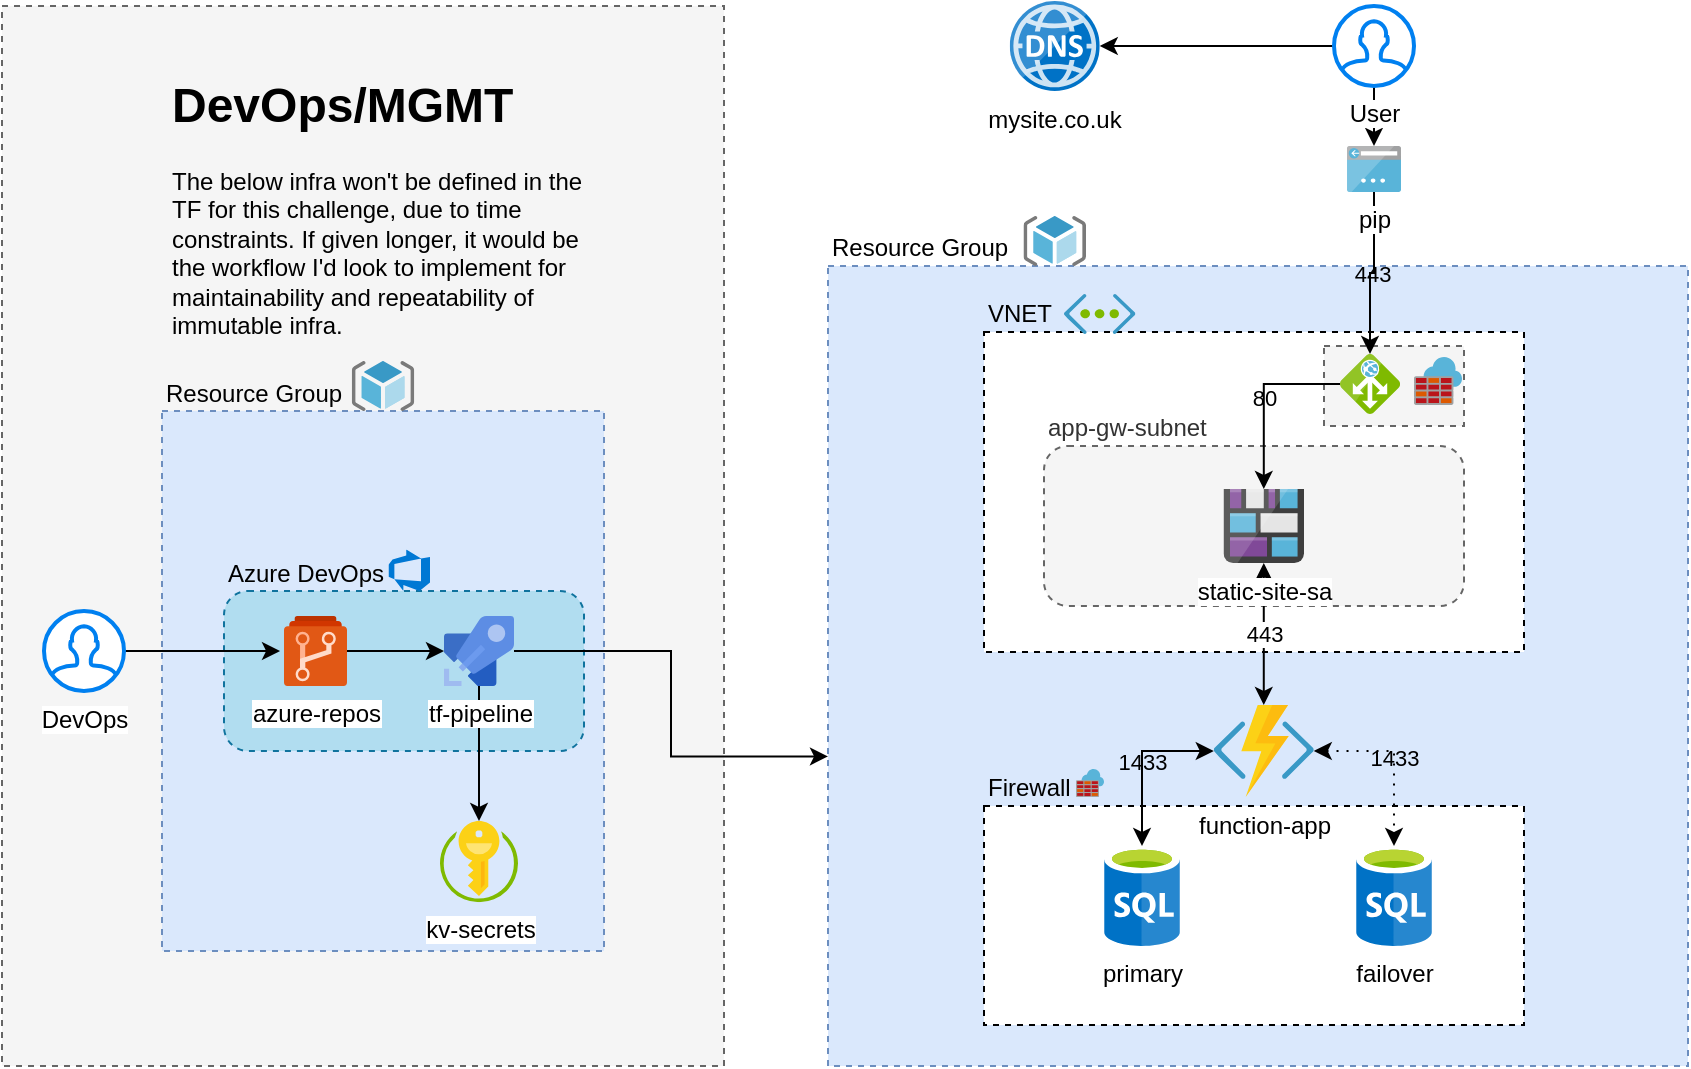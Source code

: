 <mxfile version="13.1.14" type="device"><diagram id="C98Kc9j0fJRiPq6yb4Qr" name="Page-1"><mxGraphModel dx="1752" dy="1727" grid="1" gridSize="10" guides="1" tooltips="1" connect="1" arrows="1" fold="1" page="1" pageScale="1" pageWidth="827" pageHeight="1169" math="0" shadow="0"><root><mxCell id="0"/><mxCell id="1" parent="0"/><mxCell id="RvnVCy-9jLklrpn59ijc-2" value="Resource Group&lt;br&gt;" style="rounded=0;whiteSpace=wrap;html=1;dashed=1;strokeColor=#6c8ebf;align=left;labelPosition=center;verticalLabelPosition=top;verticalAlign=bottom;fillColor=#dae8fc;" vertex="1" parent="1"><mxGeometry x="112" y="80" width="430" height="400" as="geometry"/></mxCell><mxCell id="RvnVCy-9jLklrpn59ijc-1" value="VNET" style="rounded=0;whiteSpace=wrap;html=1;dashed=1;align=left;labelPosition=center;verticalLabelPosition=top;verticalAlign=bottom;" vertex="1" parent="1"><mxGeometry x="190" y="113" width="270" height="160" as="geometry"/></mxCell><mxCell id="RvnVCy-9jLklrpn59ijc-68" value="" style="rounded=0;whiteSpace=wrap;html=1;dashed=1;labelBackgroundColor=#ffffff;strokeColor=#666666;align=left;fillColor=#f5f5f5;fontColor=#333333;" vertex="1" parent="1"><mxGeometry x="360" y="120" width="70" height="40" as="geometry"/></mxCell><mxCell id="RvnVCy-9jLklrpn59ijc-65" value="Firewall" style="rounded=0;whiteSpace=wrap;html=1;dashed=1;align=left;labelPosition=center;verticalLabelPosition=top;verticalAlign=bottom;" vertex="1" parent="1"><mxGeometry x="190" y="350" width="270" height="109.5" as="geometry"/></mxCell><mxCell id="RvnVCy-9jLklrpn59ijc-63" value="" style="rounded=0;whiteSpace=wrap;html=1;dashed=1;strokeColor=#666666;align=left;labelPosition=center;verticalLabelPosition=top;verticalAlign=bottom;fillColor=#f5f5f5;fontColor=#333333;" vertex="1" parent="1"><mxGeometry x="-301" y="-50" width="361" height="530" as="geometry"/></mxCell><mxCell id="RvnVCy-9jLklrpn59ijc-37" value="Resource Group&lt;br&gt;" style="rounded=0;whiteSpace=wrap;html=1;dashed=1;strokeColor=#6c8ebf;align=left;labelPosition=center;verticalLabelPosition=top;verticalAlign=bottom;fillColor=#dae8fc;" vertex="1" parent="1"><mxGeometry x="-221" y="152.5" width="221" height="270" as="geometry"/></mxCell><mxCell id="RvnVCy-9jLklrpn59ijc-39" value="Azure DevOps" style="rounded=1;whiteSpace=wrap;html=1;dashed=1;strokeColor=#10739e;align=left;fillColor=#b1ddf0;labelPosition=center;verticalLabelPosition=top;verticalAlign=bottom;" vertex="1" parent="1"><mxGeometry x="-190" y="242.5" width="180" height="80" as="geometry"/></mxCell><mxCell id="RvnVCy-9jLklrpn59ijc-5" value="" style="aspect=fixed;html=1;points=[];align=center;image;fontSize=12;image=img/lib/mscae/Virtual_Network.svg;dashed=1;strokeColor=#000066;" vertex="1" parent="1"><mxGeometry x="230" y="94" width="35.71" height="20" as="geometry"/></mxCell><mxCell id="RvnVCy-9jLklrpn59ijc-7" value="mysite.co.uk" style="aspect=fixed;html=1;points=[];align=center;image;fontSize=12;image=img/lib/mscae/DNS.svg;dashed=1;strokeColor=#000066;" vertex="1" parent="1"><mxGeometry x="202.88" y="-52.5" width="45" height="45" as="geometry"/></mxCell><mxCell id="RvnVCy-9jLklrpn59ijc-9" style="edgeStyle=orthogonalEdgeStyle;rounded=0;orthogonalLoop=1;jettySize=auto;html=1;" edge="1" parent="1" source="RvnVCy-9jLklrpn59ijc-8" target="RvnVCy-9jLklrpn59ijc-7"><mxGeometry relative="1" as="geometry"/></mxCell><mxCell id="RvnVCy-9jLklrpn59ijc-60" style="edgeStyle=orthogonalEdgeStyle;rounded=0;orthogonalLoop=1;jettySize=auto;html=1;labelBackgroundColor=none;startArrow=none;startFill=0;" edge="1" parent="1" source="RvnVCy-9jLklrpn59ijc-8" target="RvnVCy-9jLklrpn59ijc-59"><mxGeometry relative="1" as="geometry"/></mxCell><mxCell id="RvnVCy-9jLklrpn59ijc-8" value="User" style="html=1;verticalLabelPosition=bottom;align=center;labelBackgroundColor=#ffffff;verticalAlign=top;strokeWidth=2;strokeColor=#0080F0;shadow=0;dashed=0;shape=mxgraph.ios7.icons.user;" vertex="1" parent="1"><mxGeometry x="365" y="-50" width="40" height="40" as="geometry"/></mxCell><mxCell id="RvnVCy-9jLklrpn59ijc-10" value="" style="aspect=fixed;html=1;points=[];align=center;image;fontSize=12;image=img/lib/mscae/ResourceGroup.svg;dashed=1;strokeColor=#000066;" vertex="1" parent="1"><mxGeometry x="209.75" y="55" width="31.25" height="25" as="geometry"/></mxCell><mxCell id="RvnVCy-9jLklrpn59ijc-13" value="app-gw-subnet&lt;br&gt;" style="rounded=1;whiteSpace=wrap;html=1;dashed=1;strokeColor=#666666;align=left;fillColor=#f5f5f5;fontColor=#333333;labelPosition=center;verticalLabelPosition=top;verticalAlign=bottom;" vertex="1" parent="1"><mxGeometry x="220" y="170" width="210" height="80" as="geometry"/></mxCell><mxCell id="RvnVCy-9jLklrpn59ijc-17" value="primary" style="aspect=fixed;html=1;points=[];align=center;image;fontSize=12;image=img/lib/mscae/SQL_Database_generic.svg;dashed=1;strokeColor=#000066;" vertex="1" parent="1"><mxGeometry x="250" y="370" width="38" height="50" as="geometry"/></mxCell><mxCell id="RvnVCy-9jLklrpn59ijc-18" value="failover" style="aspect=fixed;html=1;points=[];align=center;image;fontSize=12;image=img/lib/mscae/SQL_Database_generic.svg;dashed=1;strokeColor=#000066;" vertex="1" parent="1"><mxGeometry x="376" y="370" width="38" height="50" as="geometry"/></mxCell><mxCell id="RvnVCy-9jLklrpn59ijc-46" value="1433" style="edgeStyle=orthogonalEdgeStyle;rounded=0;orthogonalLoop=1;jettySize=auto;html=1;startArrow=classic;startFill=1;dashed=1;dashPattern=1 4;labelBackgroundColor=none;" edge="1" parent="1" source="RvnVCy-9jLklrpn59ijc-19" target="RvnVCy-9jLklrpn59ijc-18"><mxGeometry relative="1" as="geometry"/></mxCell><mxCell id="RvnVCy-9jLklrpn59ijc-47" value="1433" style="edgeStyle=orthogonalEdgeStyle;rounded=0;orthogonalLoop=1;jettySize=auto;html=1;startArrow=classic;startFill=1;labelBackgroundColor=none;" edge="1" parent="1" source="RvnVCy-9jLklrpn59ijc-19" target="RvnVCy-9jLklrpn59ijc-17"><mxGeometry relative="1" as="geometry"/></mxCell><mxCell id="RvnVCy-9jLklrpn59ijc-19" value="function-app" style="aspect=fixed;html=1;points=[];align=center;image;fontSize=12;image=img/lib/mscae/Functions.svg;dashed=1;strokeColor=#000066;" vertex="1" parent="1"><mxGeometry x="304.89" y="299.5" width="50" height="46" as="geometry"/></mxCell><mxCell id="RvnVCy-9jLklrpn59ijc-23" value="kv-secrets" style="aspect=fixed;html=1;points=[];align=center;image;fontSize=12;image=img/lib/mscae/Key_Vaults.svg;dashed=1;strokeColor=#000066;" vertex="1" parent="1"><mxGeometry x="-82" y="357.5" width="39" height="40.63" as="geometry"/></mxCell><mxCell id="RvnVCy-9jLklrpn59ijc-36" style="edgeStyle=orthogonalEdgeStyle;rounded=0;orthogonalLoop=1;jettySize=auto;html=1;entryX=-0.063;entryY=0.5;entryDx=0;entryDy=0;entryPerimeter=0;" edge="1" parent="1" source="RvnVCy-9jLklrpn59ijc-28" target="RvnVCy-9jLklrpn59ijc-30"><mxGeometry relative="1" as="geometry"/></mxCell><mxCell id="RvnVCy-9jLklrpn59ijc-28" value="DevOps" style="html=1;verticalLabelPosition=bottom;align=center;labelBackgroundColor=#ffffff;verticalAlign=top;strokeWidth=2;strokeColor=#0080F0;shadow=0;dashed=0;shape=mxgraph.ios7.icons.user;" vertex="1" parent="1"><mxGeometry x="-280" y="252.5" width="40" height="40" as="geometry"/></mxCell><mxCell id="RvnVCy-9jLklrpn59ijc-35" style="edgeStyle=orthogonalEdgeStyle;rounded=0;orthogonalLoop=1;jettySize=auto;html=1;" edge="1" parent="1" source="RvnVCy-9jLklrpn59ijc-30" target="RvnVCy-9jLklrpn59ijc-31"><mxGeometry relative="1" as="geometry"/></mxCell><mxCell id="RvnVCy-9jLklrpn59ijc-30" value="azure-repos" style="aspect=fixed;html=1;points=[];align=center;image;fontSize=12;image=img/lib/mscae/Azure_Repos.svg;dashed=1;strokeColor=#000066;" vertex="1" parent="1"><mxGeometry x="-160" y="255" width="31.5" height="35" as="geometry"/></mxCell><mxCell id="RvnVCy-9jLklrpn59ijc-57" style="edgeStyle=orthogonalEdgeStyle;rounded=0;orthogonalLoop=1;jettySize=auto;html=1;labelBackgroundColor=none;startArrow=none;startFill=0;" edge="1" parent="1" source="RvnVCy-9jLklrpn59ijc-31" target="RvnVCy-9jLklrpn59ijc-23"><mxGeometry relative="1" as="geometry"/></mxCell><mxCell id="RvnVCy-9jLklrpn59ijc-58" style="edgeStyle=orthogonalEdgeStyle;rounded=0;orthogonalLoop=1;jettySize=auto;html=1;entryX=0;entryY=0.613;entryDx=0;entryDy=0;labelBackgroundColor=none;startArrow=none;startFill=0;entryPerimeter=0;" edge="1" parent="1" source="RvnVCy-9jLklrpn59ijc-31" target="RvnVCy-9jLklrpn59ijc-2"><mxGeometry relative="1" as="geometry"/></mxCell><mxCell id="RvnVCy-9jLklrpn59ijc-31" value="tf-pipeline" style="aspect=fixed;html=1;points=[];align=center;image;fontSize=12;image=img/lib/mscae/Azure_Pipelines&#9;.svg;dashed=1;strokeColor=#000066;" vertex="1" parent="1"><mxGeometry x="-80" y="255" width="35" height="35" as="geometry"/></mxCell><mxCell id="RvnVCy-9jLklrpn59ijc-32" value="" style="aspect=fixed;html=1;points=[];align=center;image;fontSize=12;image=img/lib/mscae/Azure_DevOps.svg;dashed=1;strokeColor=#000066;" vertex="1" parent="1"><mxGeometry x="-107.75" y="221.75" width="20.75" height="20.75" as="geometry"/></mxCell><mxCell id="RvnVCy-9jLklrpn59ijc-38" value="" style="aspect=fixed;html=1;points=[];align=center;image;fontSize=12;image=img/lib/mscae/ResourceGroup.svg;dashed=1;strokeColor=#000066;" vertex="1" parent="1"><mxGeometry x="-126.12" y="127.5" width="31.25" height="25" as="geometry"/></mxCell><mxCell id="RvnVCy-9jLklrpn59ijc-45" value="443" style="edgeStyle=orthogonalEdgeStyle;rounded=0;orthogonalLoop=1;jettySize=auto;html=1;startArrow=classic;startFill=1;" edge="1" parent="1" source="RvnVCy-9jLklrpn59ijc-40" target="RvnVCy-9jLklrpn59ijc-19"><mxGeometry relative="1" as="geometry"/></mxCell><mxCell id="RvnVCy-9jLklrpn59ijc-40" value="static-site-sa" style="aspect=fixed;html=1;points=[];align=center;image;fontSize=12;image=img/lib/mscae/Blog_Storage.svg;dashed=1;strokeColor=#000066;labelBackgroundColor=#ffffff;" vertex="1" parent="1"><mxGeometry x="309.78" y="191.5" width="40.22" height="37" as="geometry"/></mxCell><mxCell id="RvnVCy-9jLklrpn59ijc-52" value="&lt;h1&gt;DevOps/MGMT&lt;/h1&gt;&lt;p&gt;The below infra won't be defined in the TF for this challenge, due to time constraints. If given longer, it would be the workflow I'd look to implement for maintainability and repeatability of immutable infra.&lt;/p&gt;" style="text;html=1;strokeColor=none;fillColor=none;spacing=5;spacingTop=-20;whiteSpace=wrap;overflow=hidden;rounded=0;dashed=1;align=left;" vertex="1" parent="1"><mxGeometry x="-221" y="-20" width="220" height="140" as="geometry"/></mxCell><mxCell id="RvnVCy-9jLklrpn59ijc-54" value="80" style="edgeStyle=orthogonalEdgeStyle;rounded=0;orthogonalLoop=1;jettySize=auto;html=1;labelBackgroundColor=none;startArrow=none;startFill=0;" edge="1" parent="1" source="RvnVCy-9jLklrpn59ijc-53" target="RvnVCy-9jLklrpn59ijc-40"><mxGeometry relative="1" as="geometry"/></mxCell><mxCell id="RvnVCy-9jLklrpn59ijc-53" value="" style="aspect=fixed;html=1;points=[];align=center;image;fontSize=12;image=img/lib/mscae/Application_Gateway.svg;dashed=1;strokeColor=#000066;labelBackgroundColor=#ffffff;" vertex="1" parent="1"><mxGeometry x="368" y="124" width="30" height="30" as="geometry"/></mxCell><mxCell id="RvnVCy-9jLklrpn59ijc-61" value="443" style="edgeStyle=orthogonalEdgeStyle;rounded=0;orthogonalLoop=1;jettySize=auto;html=1;labelBackgroundColor=none;startArrow=none;startFill=0;" edge="1" parent="1" source="RvnVCy-9jLklrpn59ijc-59" target="RvnVCy-9jLklrpn59ijc-53"><mxGeometry relative="1" as="geometry"/></mxCell><mxCell id="RvnVCy-9jLklrpn59ijc-59" value="pip" style="aspect=fixed;html=1;points=[];align=center;image;fontSize=12;image=img/lib/mscae/App_Service_IPAddress.svg;dashed=1;labelBackgroundColor=#ffffff;strokeColor=#000066;" vertex="1" parent="1"><mxGeometry x="371.31" y="20" width="27.38" height="23" as="geometry"/></mxCell><mxCell id="RvnVCy-9jLklrpn59ijc-64" value="" style="aspect=fixed;html=1;points=[];align=center;image;fontSize=12;image=img/lib/mscae/Azure_Firewall.svg;dashed=1;labelBackgroundColor=#ffffff;strokeColor=#000066;" vertex="1" parent="1"><mxGeometry x="405" y="125.5" width="24" height="24" as="geometry"/></mxCell><mxCell id="RvnVCy-9jLklrpn59ijc-70" value="" style="aspect=fixed;html=1;points=[];align=center;image;fontSize=12;image=img/lib/mscae/Azure_Firewall.svg;dashed=1;labelBackgroundColor=#ffffff;strokeColor=#000066;" vertex="1" parent="1"><mxGeometry x="236" y="331.5" width="14" height="14" as="geometry"/></mxCell></root></mxGraphModel></diagram></mxfile>